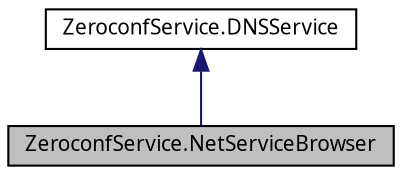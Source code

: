 digraph G
{
  edge [fontname="FreeSans.ttf",fontsize=10,labelfontname="FreeSans.ttf",labelfontsize=10];
  node [fontname="FreeSans.ttf",fontsize=10,shape=record];
  Node1 [label="ZeroconfService.NetServiceBrowser",height=0.2,width=0.4,color="black", fillcolor="grey75", style="filled" fontcolor="black"];
  Node2 -> Node1 [dir=back,color="midnightblue",fontsize=10,style="solid",fontname="FreeSans.ttf"];
  Node2 [label="ZeroconfService.DNSService",height=0.2,width=0.4,color="black", fillcolor="white", style="filled",URL="$class_zeroconf_service_1_1_d_n_s_service.html",tooltip="The base class used by the NetServiceBrowser and NetService classes. This class primarily..."];
}
